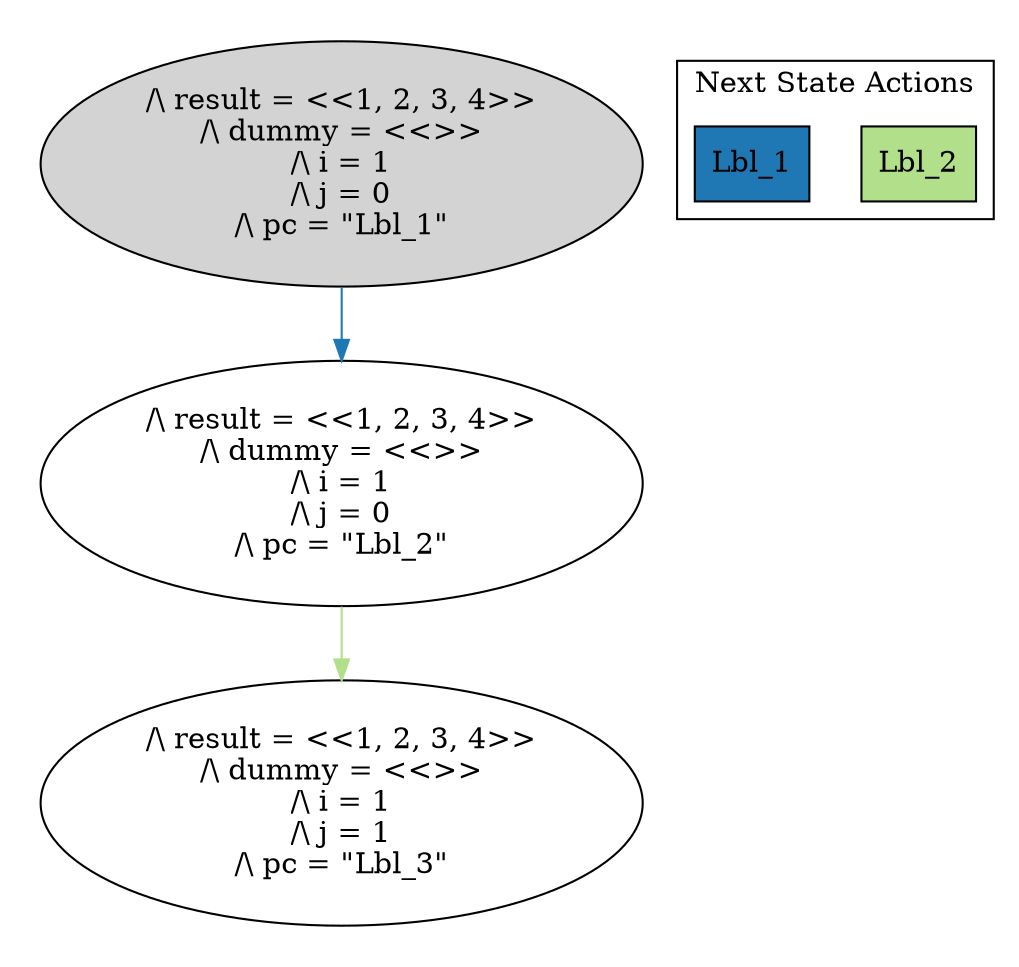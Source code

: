 strict digraph DiskGraph {
edge [colorscheme="paired12"]
nodesep=0.35;
subgraph cluster_graph {
color="white";
-2456693568309418199 [label="/\\ result = <<1, 2, 3, 4>>\n/\\ dummy = <<>>\n/\\ i = 1\n/\\ j = 0\n/\\ pc = \"Lbl_1\"",style = filled]
-2456693568309418199 -> -2308879174549268956 [label="",color="2",fontcolor="2"];
-2308879174549268956 [label="/\\ result = <<1, 2, 3, 4>>\n/\\ dummy = <<>>\n/\\ i = 1\n/\\ j = 0\n/\\ pc = \"Lbl_2\""];
-2308879174549268956 -> -4189787859029442423 [label="",color="3",fontcolor="3"];
-4189787859029442423 [label="/\\ result = <<1, 2, 3, 4>>\n/\\ dummy = <<>>\n/\\ i = 1\n/\\ j = 1\n/\\ pc = \"Lbl_3\""];
{rank = same; -2456693568309418199;}
{rank = same; -2308879174549268956;}
}
subgraph cluster_legend {graph[style=bold];label = "Next State Actions" style="solid"
node [ labeljust="l",colorscheme="paired12",style=filled,shape=record ]
Lbl_2 [label="Lbl_2",fillcolor=3]
Lbl_1 [label="Lbl_1",fillcolor=2]
}}